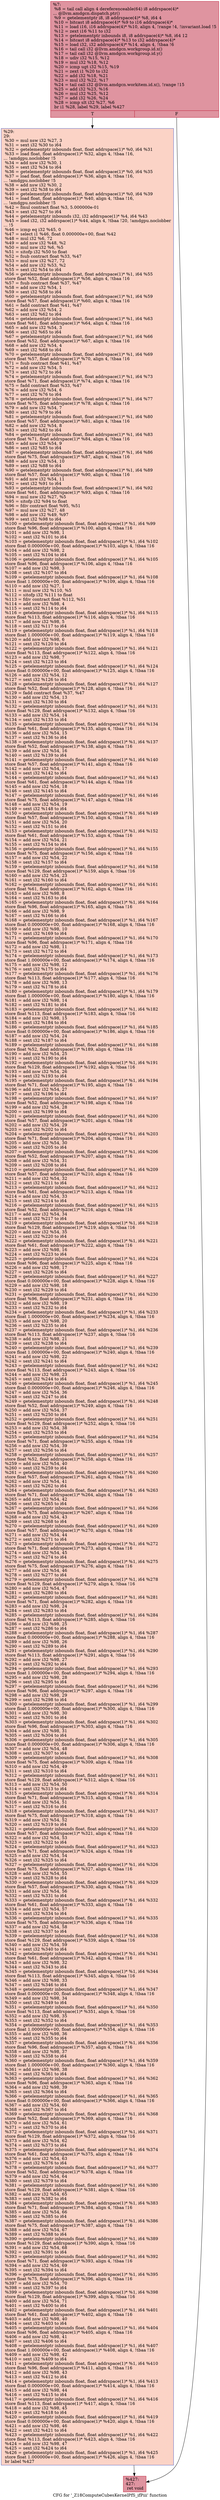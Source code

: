 digraph "CFG for '_Z18ComputeCubesKernelPfS_ifPiii' function" {
	label="CFG for '_Z18ComputeCubesKernelPfS_ifPiii' function";

	Node0x57b44c0 [shape=record,color="#b70d28ff", style=filled, fillcolor="#b70d2870",label="{%7:\l  %8 = tail call align 4 dereferenceable(64) i8 addrspace(4)*\l... @llvm.amdgcn.dispatch.ptr()\l  %9 = getelementptr i8, i8 addrspace(4)* %8, i64 4\l  %10 = bitcast i8 addrspace(4)* %9 to i16 addrspace(4)*\l  %11 = load i16, i16 addrspace(4)* %10, align 4, !range !4, !invariant.load !5\l  %12 = zext i16 %11 to i32\l  %13 = getelementptr inbounds i8, i8 addrspace(4)* %8, i64 12\l  %14 = bitcast i8 addrspace(4)* %13 to i32 addrspace(4)*\l  %15 = load i32, i32 addrspace(4)* %14, align 4, !tbaa !6\l  %16 = tail call i32 @llvm.amdgcn.workgroup.id.x()\l  %17 = tail call i32 @llvm.amdgcn.workgroup.id.y()\l  %18 = udiv i32 %15, %12\l  %19 = mul i32 %18, %12\l  %20 = icmp ugt i32 %15, %19\l  %21 = zext i1 %20 to i32\l  %22 = add i32 %18, %21\l  %23 = mul i32 %22, %17\l  %24 = tail call i32 @llvm.amdgcn.workitem.id.x(), !range !15\l  %25 = add i32 %23, %16\l  %26 = mul i32 %25, %12\l  %27 = add i32 %26, %24\l  %28 = icmp slt i32 %27, %6\l  br i1 %28, label %29, label %427\l|{<s0>T|<s1>F}}"];
	Node0x57b44c0:s0 -> Node0x57b6d30;
	Node0x57b44c0:s1 -> Node0x57b6dc0;
	Node0x57b6d30 [shape=record,color="#3d50c3ff", style=filled, fillcolor="#f59c7d70",label="{%29:\l29:                                               \l  %30 = mul nsw i32 %27, 3\l  %31 = sext i32 %30 to i64\l  %32 = getelementptr inbounds float, float addrspace(1)* %0, i64 %31\l  %33 = load float, float addrspace(1)* %32, align 4, !tbaa !16,\l... !amdgpu.noclobber !5\l  %34 = add nsw i32 %30, 1\l  %35 = sext i32 %34 to i64\l  %36 = getelementptr inbounds float, float addrspace(1)* %0, i64 %35\l  %37 = load float, float addrspace(1)* %36, align 4, !tbaa !16,\l... !amdgpu.noclobber !5\l  %38 = add nsw i32 %30, 2\l  %39 = sext i32 %38 to i64\l  %40 = getelementptr inbounds float, float addrspace(1)* %0, i64 %39\l  %41 = load float, float addrspace(1)* %40, align 4, !tbaa !16,\l... !amdgpu.noclobber !5\l  %42 = fmul contract float %3, 5.000000e-01\l  %43 = sext i32 %27 to i64\l  %44 = getelementptr inbounds i32, i32 addrspace(1)* %4, i64 %43\l  %45 = load i32, i32 addrspace(1)* %44, align 4, !tbaa !20, !amdgpu.noclobber\l... !5\l  %46 = icmp eq i32 %45, 0\l  %47 = select i1 %46, float 0.000000e+00, float %42\l  %48 = mul i32 %6, 72\l  %49 = add nsw i32 %48, %2\l  %50 = mul nsw i32 %6, %5\l  %51 = sitofp i32 %50 to float\l  %52 = fsub contract float %33, %47\l  %53 = mul nsw i32 %27, 72\l  %54 = add nsw i32 %53, %2\l  %55 = sext i32 %54 to i64\l  %56 = getelementptr inbounds float, float addrspace(1)* %1, i64 %55\l  store float %52, float addrspace(1)* %56, align 4, !tbaa !16\l  %57 = fsub contract float %37, %47\l  %58 = add nsw i32 %54, 1\l  %59 = sext i32 %58 to i64\l  %60 = getelementptr inbounds float, float addrspace(1)* %1, i64 %59\l  store float %57, float addrspace(1)* %60, align 4, !tbaa !16\l  %61 = fadd contract float %41, %47\l  %62 = add nsw i32 %54, 2\l  %63 = sext i32 %62 to i64\l  %64 = getelementptr inbounds float, float addrspace(1)* %1, i64 %63\l  store float %61, float addrspace(1)* %64, align 4, !tbaa !16\l  %65 = add nsw i32 %54, 3\l  %66 = sext i32 %65 to i64\l  %67 = getelementptr inbounds float, float addrspace(1)* %1, i64 %66\l  store float %52, float addrspace(1)* %67, align 4, !tbaa !16\l  %68 = add nsw i32 %54, 4\l  %69 = sext i32 %68 to i64\l  %70 = getelementptr inbounds float, float addrspace(1)* %1, i64 %69\l  store float %57, float addrspace(1)* %70, align 4, !tbaa !16\l  %71 = fsub contract float %41, %47\l  %72 = add nsw i32 %54, 5\l  %73 = sext i32 %72 to i64\l  %74 = getelementptr inbounds float, float addrspace(1)* %1, i64 %73\l  store float %71, float addrspace(1)* %74, align 4, !tbaa !16\l  %75 = fadd contract float %33, %47\l  %76 = add nsw i32 %54, 6\l  %77 = sext i32 %76 to i64\l  %78 = getelementptr inbounds float, float addrspace(1)* %1, i64 %77\l  store float %75, float addrspace(1)* %78, align 4, !tbaa !16\l  %79 = add nsw i32 %54, 7\l  %80 = sext i32 %79 to i64\l  %81 = getelementptr inbounds float, float addrspace(1)* %1, i64 %80\l  store float %57, float addrspace(1)* %81, align 4, !tbaa !16\l  %82 = add nsw i32 %54, 8\l  %83 = sext i32 %82 to i64\l  %84 = getelementptr inbounds float, float addrspace(1)* %1, i64 %83\l  store float %71, float addrspace(1)* %84, align 4, !tbaa !16\l  %85 = add nsw i32 %54, 9\l  %86 = sext i32 %85 to i64\l  %87 = getelementptr inbounds float, float addrspace(1)* %1, i64 %86\l  store float %75, float addrspace(1)* %87, align 4, !tbaa !16\l  %88 = add nsw i32 %54, 10\l  %89 = sext i32 %88 to i64\l  %90 = getelementptr inbounds float, float addrspace(1)* %1, i64 %89\l  store float %57, float addrspace(1)* %90, align 4, !tbaa !16\l  %91 = add nsw i32 %54, 11\l  %92 = sext i32 %91 to i64\l  %93 = getelementptr inbounds float, float addrspace(1)* %1, i64 %92\l  store float %61, float addrspace(1)* %93, align 4, !tbaa !16\l  %94 = mul nsw i32 %27, %5\l  %95 = sitofp i32 %94 to float\l  %96 = fdiv contract float %95, %51\l  %97 = mul nsw i32 %27, 48\l  %98 = add nsw i32 %49, %97\l  %99 = sext i32 %98 to i64\l  %100 = getelementptr inbounds float, float addrspace(1)* %1, i64 %99\l  store float %96, float addrspace(1)* %100, align 4, !tbaa !16\l  %101 = add nsw i32 %98, 1\l  %102 = sext i32 %101 to i64\l  %103 = getelementptr inbounds float, float addrspace(1)* %1, i64 %102\l  store float 0.000000e+00, float addrspace(1)* %103, align 4, !tbaa !16\l  %104 = add nsw i32 %98, 2\l  %105 = sext i32 %104 to i64\l  %106 = getelementptr inbounds float, float addrspace(1)* %1, i64 %105\l  store float %96, float addrspace(1)* %106, align 4, !tbaa !16\l  %107 = add nsw i32 %98, 3\l  %108 = sext i32 %107 to i64\l  %109 = getelementptr inbounds float, float addrspace(1)* %1, i64 %108\l  store float 1.000000e+00, float addrspace(1)* %109, align 4, !tbaa !16\l  %110 = add nsw i32 %27, 1\l  %111 = mul nsw i32 %110, %5\l  %112 = sitofp i32 %111 to float\l  %113 = fdiv contract float %112, %51\l  %114 = add nsw i32 %98, 4\l  %115 = sext i32 %114 to i64\l  %116 = getelementptr inbounds float, float addrspace(1)* %1, i64 %115\l  store float %113, float addrspace(1)* %116, align 4, !tbaa !16\l  %117 = add nsw i32 %98, 5\l  %118 = sext i32 %117 to i64\l  %119 = getelementptr inbounds float, float addrspace(1)* %1, i64 %118\l  store float 1.000000e+00, float addrspace(1)* %119, align 4, !tbaa !16\l  %120 = add nsw i32 %98, 6\l  %121 = sext i32 %120 to i64\l  %122 = getelementptr inbounds float, float addrspace(1)* %1, i64 %121\l  store float %113, float addrspace(1)* %122, align 4, !tbaa !16\l  %123 = add nsw i32 %98, 7\l  %124 = sext i32 %123 to i64\l  %125 = getelementptr inbounds float, float addrspace(1)* %1, i64 %124\l  store float 0.000000e+00, float addrspace(1)* %125, align 4, !tbaa !16\l  %126 = add nsw i32 %54, 12\l  %127 = sext i32 %126 to i64\l  %128 = getelementptr inbounds float, float addrspace(1)* %1, i64 %127\l  store float %52, float addrspace(1)* %128, align 4, !tbaa !16\l  %129 = fadd contract float %37, %47\l  %130 = add nsw i32 %54, 13\l  %131 = sext i32 %130 to i64\l  %132 = getelementptr inbounds float, float addrspace(1)* %1, i64 %131\l  store float %129, float addrspace(1)* %132, align 4, !tbaa !16\l  %133 = add nsw i32 %54, 14\l  %134 = sext i32 %133 to i64\l  %135 = getelementptr inbounds float, float addrspace(1)* %1, i64 %134\l  store float %61, float addrspace(1)* %135, align 4, !tbaa !16\l  %136 = add nsw i32 %54, 15\l  %137 = sext i32 %136 to i64\l  %138 = getelementptr inbounds float, float addrspace(1)* %1, i64 %137\l  store float %52, float addrspace(1)* %138, align 4, !tbaa !16\l  %139 = add nsw i32 %54, 16\l  %140 = sext i32 %139 to i64\l  %141 = getelementptr inbounds float, float addrspace(1)* %1, i64 %140\l  store float %57, float addrspace(1)* %141, align 4, !tbaa !16\l  %142 = add nsw i32 %54, 17\l  %143 = sext i32 %142 to i64\l  %144 = getelementptr inbounds float, float addrspace(1)* %1, i64 %143\l  store float %61, float addrspace(1)* %144, align 4, !tbaa !16\l  %145 = add nsw i32 %54, 18\l  %146 = sext i32 %145 to i64\l  %147 = getelementptr inbounds float, float addrspace(1)* %1, i64 %146\l  store float %75, float addrspace(1)* %147, align 4, !tbaa !16\l  %148 = add nsw i32 %54, 19\l  %149 = sext i32 %148 to i64\l  %150 = getelementptr inbounds float, float addrspace(1)* %1, i64 %149\l  store float %57, float addrspace(1)* %150, align 4, !tbaa !16\l  %151 = add nsw i32 %54, 20\l  %152 = sext i32 %151 to i64\l  %153 = getelementptr inbounds float, float addrspace(1)* %1, i64 %152\l  store float %61, float addrspace(1)* %153, align 4, !tbaa !16\l  %154 = add nsw i32 %54, 21\l  %155 = sext i32 %154 to i64\l  %156 = getelementptr inbounds float, float addrspace(1)* %1, i64 %155\l  store float %75, float addrspace(1)* %156, align 4, !tbaa !16\l  %157 = add nsw i32 %54, 22\l  %158 = sext i32 %157 to i64\l  %159 = getelementptr inbounds float, float addrspace(1)* %1, i64 %158\l  store float %129, float addrspace(1)* %159, align 4, !tbaa !16\l  %160 = add nsw i32 %54, 23\l  %161 = sext i32 %160 to i64\l  %162 = getelementptr inbounds float, float addrspace(1)* %1, i64 %161\l  store float %61, float addrspace(1)* %162, align 4, !tbaa !16\l  %163 = add nsw i32 %98, 8\l  %164 = sext i32 %163 to i64\l  %165 = getelementptr inbounds float, float addrspace(1)* %1, i64 %164\l  store float %96, float addrspace(1)* %165, align 4, !tbaa !16\l  %166 = add nsw i32 %98, 9\l  %167 = sext i32 %166 to i64\l  %168 = getelementptr inbounds float, float addrspace(1)* %1, i64 %167\l  store float 0.000000e+00, float addrspace(1)* %168, align 4, !tbaa !16\l  %169 = add nsw i32 %98, 10\l  %170 = sext i32 %169 to i64\l  %171 = getelementptr inbounds float, float addrspace(1)* %1, i64 %170\l  store float %96, float addrspace(1)* %171, align 4, !tbaa !16\l  %172 = add nsw i32 %98, 11\l  %173 = sext i32 %172 to i64\l  %174 = getelementptr inbounds float, float addrspace(1)* %1, i64 %173\l  store float 1.000000e+00, float addrspace(1)* %174, align 4, !tbaa !16\l  %175 = add nsw i32 %98, 12\l  %176 = sext i32 %175 to i64\l  %177 = getelementptr inbounds float, float addrspace(1)* %1, i64 %176\l  store float %113, float addrspace(1)* %177, align 4, !tbaa !16\l  %178 = add nsw i32 %98, 13\l  %179 = sext i32 %178 to i64\l  %180 = getelementptr inbounds float, float addrspace(1)* %1, i64 %179\l  store float 1.000000e+00, float addrspace(1)* %180, align 4, !tbaa !16\l  %181 = add nsw i32 %98, 14\l  %182 = sext i32 %181 to i64\l  %183 = getelementptr inbounds float, float addrspace(1)* %1, i64 %182\l  store float %113, float addrspace(1)* %183, align 4, !tbaa !16\l  %184 = add nsw i32 %98, 15\l  %185 = sext i32 %184 to i64\l  %186 = getelementptr inbounds float, float addrspace(1)* %1, i64 %185\l  store float 0.000000e+00, float addrspace(1)* %186, align 4, !tbaa !16\l  %187 = add nsw i32 %54, 24\l  %188 = sext i32 %187 to i64\l  %189 = getelementptr inbounds float, float addrspace(1)* %1, i64 %188\l  store float %52, float addrspace(1)* %189, align 4, !tbaa !16\l  %190 = add nsw i32 %54, 25\l  %191 = sext i32 %190 to i64\l  %192 = getelementptr inbounds float, float addrspace(1)* %1, i64 %191\l  store float %129, float addrspace(1)* %192, align 4, !tbaa !16\l  %193 = add nsw i32 %54, 26\l  %194 = sext i32 %193 to i64\l  %195 = getelementptr inbounds float, float addrspace(1)* %1, i64 %194\l  store float %71, float addrspace(1)* %195, align 4, !tbaa !16\l  %196 = add nsw i32 %54, 27\l  %197 = sext i32 %196 to i64\l  %198 = getelementptr inbounds float, float addrspace(1)* %1, i64 %197\l  store float %52, float addrspace(1)* %198, align 4, !tbaa !16\l  %199 = add nsw i32 %54, 28\l  %200 = sext i32 %199 to i64\l  %201 = getelementptr inbounds float, float addrspace(1)* %1, i64 %200\l  store float %57, float addrspace(1)* %201, align 4, !tbaa !16\l  %202 = add nsw i32 %54, 29\l  %203 = sext i32 %202 to i64\l  %204 = getelementptr inbounds float, float addrspace(1)* %1, i64 %203\l  store float %71, float addrspace(1)* %204, align 4, !tbaa !16\l  %205 = add nsw i32 %54, 30\l  %206 = sext i32 %205 to i64\l  %207 = getelementptr inbounds float, float addrspace(1)* %1, i64 %206\l  store float %52, float addrspace(1)* %207, align 4, !tbaa !16\l  %208 = add nsw i32 %54, 31\l  %209 = sext i32 %208 to i64\l  %210 = getelementptr inbounds float, float addrspace(1)* %1, i64 %209\l  store float %57, float addrspace(1)* %210, align 4, !tbaa !16\l  %211 = add nsw i32 %54, 32\l  %212 = sext i32 %211 to i64\l  %213 = getelementptr inbounds float, float addrspace(1)* %1, i64 %212\l  store float %61, float addrspace(1)* %213, align 4, !tbaa !16\l  %214 = add nsw i32 %54, 33\l  %215 = sext i32 %214 to i64\l  %216 = getelementptr inbounds float, float addrspace(1)* %1, i64 %215\l  store float %52, float addrspace(1)* %216, align 4, !tbaa !16\l  %217 = add nsw i32 %54, 34\l  %218 = sext i32 %217 to i64\l  %219 = getelementptr inbounds float, float addrspace(1)* %1, i64 %218\l  store float %129, float addrspace(1)* %219, align 4, !tbaa !16\l  %220 = add nsw i32 %54, 35\l  %221 = sext i32 %220 to i64\l  %222 = getelementptr inbounds float, float addrspace(1)* %1, i64 %221\l  store float %61, float addrspace(1)* %222, align 4, !tbaa !16\l  %223 = add nsw i32 %98, 16\l  %224 = sext i32 %223 to i64\l  %225 = getelementptr inbounds float, float addrspace(1)* %1, i64 %224\l  store float %96, float addrspace(1)* %225, align 4, !tbaa !16\l  %226 = add nsw i32 %98, 17\l  %227 = sext i32 %226 to i64\l  %228 = getelementptr inbounds float, float addrspace(1)* %1, i64 %227\l  store float 0.000000e+00, float addrspace(1)* %228, align 4, !tbaa !16\l  %229 = add nsw i32 %98, 18\l  %230 = sext i32 %229 to i64\l  %231 = getelementptr inbounds float, float addrspace(1)* %1, i64 %230\l  store float %96, float addrspace(1)* %231, align 4, !tbaa !16\l  %232 = add nsw i32 %98, 19\l  %233 = sext i32 %232 to i64\l  %234 = getelementptr inbounds float, float addrspace(1)* %1, i64 %233\l  store float 1.000000e+00, float addrspace(1)* %234, align 4, !tbaa !16\l  %235 = add nsw i32 %98, 20\l  %236 = sext i32 %235 to i64\l  %237 = getelementptr inbounds float, float addrspace(1)* %1, i64 %236\l  store float %113, float addrspace(1)* %237, align 4, !tbaa !16\l  %238 = add nsw i32 %98, 21\l  %239 = sext i32 %238 to i64\l  %240 = getelementptr inbounds float, float addrspace(1)* %1, i64 %239\l  store float 1.000000e+00, float addrspace(1)* %240, align 4, !tbaa !16\l  %241 = add nsw i32 %98, 22\l  %242 = sext i32 %241 to i64\l  %243 = getelementptr inbounds float, float addrspace(1)* %1, i64 %242\l  store float %113, float addrspace(1)* %243, align 4, !tbaa !16\l  %244 = add nsw i32 %98, 23\l  %245 = sext i32 %244 to i64\l  %246 = getelementptr inbounds float, float addrspace(1)* %1, i64 %245\l  store float 0.000000e+00, float addrspace(1)* %246, align 4, !tbaa !16\l  %247 = add nsw i32 %54, 36\l  %248 = sext i32 %247 to i64\l  %249 = getelementptr inbounds float, float addrspace(1)* %1, i64 %248\l  store float %52, float addrspace(1)* %249, align 4, !tbaa !16\l  %250 = add nsw i32 %54, 37\l  %251 = sext i32 %250 to i64\l  %252 = getelementptr inbounds float, float addrspace(1)* %1, i64 %251\l  store float %129, float addrspace(1)* %252, align 4, !tbaa !16\l  %253 = add nsw i32 %54, 38\l  %254 = sext i32 %253 to i64\l  %255 = getelementptr inbounds float, float addrspace(1)* %1, i64 %254\l  store float %71, float addrspace(1)* %255, align 4, !tbaa !16\l  %256 = add nsw i32 %54, 39\l  %257 = sext i32 %256 to i64\l  %258 = getelementptr inbounds float, float addrspace(1)* %1, i64 %257\l  store float %52, float addrspace(1)* %258, align 4, !tbaa !16\l  %259 = add nsw i32 %54, 40\l  %260 = sext i32 %259 to i64\l  %261 = getelementptr inbounds float, float addrspace(1)* %1, i64 %260\l  store float %57, float addrspace(1)* %261, align 4, !tbaa !16\l  %262 = add nsw i32 %54, 41\l  %263 = sext i32 %262 to i64\l  %264 = getelementptr inbounds float, float addrspace(1)* %1, i64 %263\l  store float %71, float addrspace(1)* %264, align 4, !tbaa !16\l  %265 = add nsw i32 %54, 42\l  %266 = sext i32 %265 to i64\l  %267 = getelementptr inbounds float, float addrspace(1)* %1, i64 %266\l  store float %75, float addrspace(1)* %267, align 4, !tbaa !16\l  %268 = add nsw i32 %54, 43\l  %269 = sext i32 %268 to i64\l  %270 = getelementptr inbounds float, float addrspace(1)* %1, i64 %269\l  store float %57, float addrspace(1)* %270, align 4, !tbaa !16\l  %271 = add nsw i32 %54, 44\l  %272 = sext i32 %271 to i64\l  %273 = getelementptr inbounds float, float addrspace(1)* %1, i64 %272\l  store float %71, float addrspace(1)* %273, align 4, !tbaa !16\l  %274 = add nsw i32 %54, 45\l  %275 = sext i32 %274 to i64\l  %276 = getelementptr inbounds float, float addrspace(1)* %1, i64 %275\l  store float %75, float addrspace(1)* %276, align 4, !tbaa !16\l  %277 = add nsw i32 %54, 46\l  %278 = sext i32 %277 to i64\l  %279 = getelementptr inbounds float, float addrspace(1)* %1, i64 %278\l  store float %129, float addrspace(1)* %279, align 4, !tbaa !16\l  %280 = add nsw i32 %54, 47\l  %281 = sext i32 %280 to i64\l  %282 = getelementptr inbounds float, float addrspace(1)* %1, i64 %281\l  store float %71, float addrspace(1)* %282, align 4, !tbaa !16\l  %283 = add nsw i32 %98, 24\l  %284 = sext i32 %283 to i64\l  %285 = getelementptr inbounds float, float addrspace(1)* %1, i64 %284\l  store float %113, float addrspace(1)* %285, align 4, !tbaa !16\l  %286 = add nsw i32 %98, 25\l  %287 = sext i32 %286 to i64\l  %288 = getelementptr inbounds float, float addrspace(1)* %1, i64 %287\l  store float 0.000000e+00, float addrspace(1)* %288, align 4, !tbaa !16\l  %289 = add nsw i32 %98, 26\l  %290 = sext i32 %289 to i64\l  %291 = getelementptr inbounds float, float addrspace(1)* %1, i64 %290\l  store float %113, float addrspace(1)* %291, align 4, !tbaa !16\l  %292 = add nsw i32 %98, 27\l  %293 = sext i32 %292 to i64\l  %294 = getelementptr inbounds float, float addrspace(1)* %1, i64 %293\l  store float 1.000000e+00, float addrspace(1)* %294, align 4, !tbaa !16\l  %295 = add nsw i32 %98, 28\l  %296 = sext i32 %295 to i64\l  %297 = getelementptr inbounds float, float addrspace(1)* %1, i64 %296\l  store float %96, float addrspace(1)* %297, align 4, !tbaa !16\l  %298 = add nsw i32 %98, 29\l  %299 = sext i32 %298 to i64\l  %300 = getelementptr inbounds float, float addrspace(1)* %1, i64 %299\l  store float 1.000000e+00, float addrspace(1)* %300, align 4, !tbaa !16\l  %301 = add nsw i32 %98, 30\l  %302 = sext i32 %301 to i64\l  %303 = getelementptr inbounds float, float addrspace(1)* %1, i64 %302\l  store float %96, float addrspace(1)* %303, align 4, !tbaa !16\l  %304 = add nsw i32 %98, 31\l  %305 = sext i32 %304 to i64\l  %306 = getelementptr inbounds float, float addrspace(1)* %1, i64 %305\l  store float 0.000000e+00, float addrspace(1)* %306, align 4, !tbaa !16\l  %307 = add nsw i32 %54, 48\l  %308 = sext i32 %307 to i64\l  %309 = getelementptr inbounds float, float addrspace(1)* %1, i64 %308\l  store float %75, float addrspace(1)* %309, align 4, !tbaa !16\l  %310 = add nsw i32 %54, 49\l  %311 = sext i32 %310 to i64\l  %312 = getelementptr inbounds float, float addrspace(1)* %1, i64 %311\l  store float %129, float addrspace(1)* %312, align 4, !tbaa !16\l  %313 = add nsw i32 %54, 50\l  %314 = sext i32 %313 to i64\l  %315 = getelementptr inbounds float, float addrspace(1)* %1, i64 %314\l  store float %71, float addrspace(1)* %315, align 4, !tbaa !16\l  %316 = add nsw i32 %54, 51\l  %317 = sext i32 %316 to i64\l  %318 = getelementptr inbounds float, float addrspace(1)* %1, i64 %317\l  store float %75, float addrspace(1)* %318, align 4, !tbaa !16\l  %319 = add nsw i32 %54, 52\l  %320 = sext i32 %319 to i64\l  %321 = getelementptr inbounds float, float addrspace(1)* %1, i64 %320\l  store float %57, float addrspace(1)* %321, align 4, !tbaa !16\l  %322 = add nsw i32 %54, 53\l  %323 = sext i32 %322 to i64\l  %324 = getelementptr inbounds float, float addrspace(1)* %1, i64 %323\l  store float %71, float addrspace(1)* %324, align 4, !tbaa !16\l  %325 = add nsw i32 %54, 54\l  %326 = sext i32 %325 to i64\l  %327 = getelementptr inbounds float, float addrspace(1)* %1, i64 %326\l  store float %75, float addrspace(1)* %327, align 4, !tbaa !16\l  %328 = add nsw i32 %54, 55\l  %329 = sext i32 %328 to i64\l  %330 = getelementptr inbounds float, float addrspace(1)* %1, i64 %329\l  store float %57, float addrspace(1)* %330, align 4, !tbaa !16\l  %331 = add nsw i32 %54, 56\l  %332 = sext i32 %331 to i64\l  %333 = getelementptr inbounds float, float addrspace(1)* %1, i64 %332\l  store float %61, float addrspace(1)* %333, align 4, !tbaa !16\l  %334 = add nsw i32 %54, 57\l  %335 = sext i32 %334 to i64\l  %336 = getelementptr inbounds float, float addrspace(1)* %1, i64 %335\l  store float %75, float addrspace(1)* %336, align 4, !tbaa !16\l  %337 = add nsw i32 %54, 58\l  %338 = sext i32 %337 to i64\l  %339 = getelementptr inbounds float, float addrspace(1)* %1, i64 %338\l  store float %129, float addrspace(1)* %339, align 4, !tbaa !16\l  %340 = add nsw i32 %54, 59\l  %341 = sext i32 %340 to i64\l  %342 = getelementptr inbounds float, float addrspace(1)* %1, i64 %341\l  store float %61, float addrspace(1)* %342, align 4, !tbaa !16\l  %343 = add nsw i32 %98, 32\l  %344 = sext i32 %343 to i64\l  %345 = getelementptr inbounds float, float addrspace(1)* %1, i64 %344\l  store float %113, float addrspace(1)* %345, align 4, !tbaa !16\l  %346 = add nsw i32 %98, 33\l  %347 = sext i32 %346 to i64\l  %348 = getelementptr inbounds float, float addrspace(1)* %1, i64 %347\l  store float 0.000000e+00, float addrspace(1)* %348, align 4, !tbaa !16\l  %349 = add nsw i32 %98, 34\l  %350 = sext i32 %349 to i64\l  %351 = getelementptr inbounds float, float addrspace(1)* %1, i64 %350\l  store float %113, float addrspace(1)* %351, align 4, !tbaa !16\l  %352 = add nsw i32 %98, 35\l  %353 = sext i32 %352 to i64\l  %354 = getelementptr inbounds float, float addrspace(1)* %1, i64 %353\l  store float 1.000000e+00, float addrspace(1)* %354, align 4, !tbaa !16\l  %355 = add nsw i32 %98, 36\l  %356 = sext i32 %355 to i64\l  %357 = getelementptr inbounds float, float addrspace(1)* %1, i64 %356\l  store float %96, float addrspace(1)* %357, align 4, !tbaa !16\l  %358 = add nsw i32 %98, 37\l  %359 = sext i32 %358 to i64\l  %360 = getelementptr inbounds float, float addrspace(1)* %1, i64 %359\l  store float 1.000000e+00, float addrspace(1)* %360, align 4, !tbaa !16\l  %361 = add nsw i32 %98, 38\l  %362 = sext i32 %361 to i64\l  %363 = getelementptr inbounds float, float addrspace(1)* %1, i64 %362\l  store float %96, float addrspace(1)* %363, align 4, !tbaa !16\l  %364 = add nsw i32 %98, 39\l  %365 = sext i32 %364 to i64\l  %366 = getelementptr inbounds float, float addrspace(1)* %1, i64 %365\l  store float 0.000000e+00, float addrspace(1)* %366, align 4, !tbaa !16\l  %367 = add nsw i32 %54, 60\l  %368 = sext i32 %367 to i64\l  %369 = getelementptr inbounds float, float addrspace(1)* %1, i64 %368\l  store float %52, float addrspace(1)* %369, align 4, !tbaa !16\l  %370 = add nsw i32 %54, 61\l  %371 = sext i32 %370 to i64\l  %372 = getelementptr inbounds float, float addrspace(1)* %1, i64 %371\l  store float %129, float addrspace(1)* %372, align 4, !tbaa !16\l  %373 = add nsw i32 %54, 62\l  %374 = sext i32 %373 to i64\l  %375 = getelementptr inbounds float, float addrspace(1)* %1, i64 %374\l  store float %61, float addrspace(1)* %375, align 4, !tbaa !16\l  %376 = add nsw i32 %54, 63\l  %377 = sext i32 %376 to i64\l  %378 = getelementptr inbounds float, float addrspace(1)* %1, i64 %377\l  store float %52, float addrspace(1)* %378, align 4, !tbaa !16\l  %379 = add nsw i32 %54, 64\l  %380 = sext i32 %379 to i64\l  %381 = getelementptr inbounds float, float addrspace(1)* %1, i64 %380\l  store float %129, float addrspace(1)* %381, align 4, !tbaa !16\l  %382 = add nsw i32 %54, 65\l  %383 = sext i32 %382 to i64\l  %384 = getelementptr inbounds float, float addrspace(1)* %1, i64 %383\l  store float %71, float addrspace(1)* %384, align 4, !tbaa !16\l  %385 = add nsw i32 %54, 66\l  %386 = sext i32 %385 to i64\l  %387 = getelementptr inbounds float, float addrspace(1)* %1, i64 %386\l  store float %75, float addrspace(1)* %387, align 4, !tbaa !16\l  %388 = add nsw i32 %54, 67\l  %389 = sext i32 %388 to i64\l  %390 = getelementptr inbounds float, float addrspace(1)* %1, i64 %389\l  store float %129, float addrspace(1)* %390, align 4, !tbaa !16\l  %391 = add nsw i32 %54, 68\l  %392 = sext i32 %391 to i64\l  %393 = getelementptr inbounds float, float addrspace(1)* %1, i64 %392\l  store float %71, float addrspace(1)* %393, align 4, !tbaa !16\l  %394 = add nsw i32 %54, 69\l  %395 = sext i32 %394 to i64\l  %396 = getelementptr inbounds float, float addrspace(1)* %1, i64 %395\l  store float %75, float addrspace(1)* %396, align 4, !tbaa !16\l  %397 = add nsw i32 %54, 70\l  %398 = sext i32 %397 to i64\l  %399 = getelementptr inbounds float, float addrspace(1)* %1, i64 %398\l  store float %129, float addrspace(1)* %399, align 4, !tbaa !16\l  %400 = add nsw i32 %54, 71\l  %401 = sext i32 %400 to i64\l  %402 = getelementptr inbounds float, float addrspace(1)* %1, i64 %401\l  store float %61, float addrspace(1)* %402, align 4, !tbaa !16\l  %403 = add nsw i32 %98, 40\l  %404 = sext i32 %403 to i64\l  %405 = getelementptr inbounds float, float addrspace(1)* %1, i64 %404\l  store float %96, float addrspace(1)* %405, align 4, !tbaa !16\l  %406 = add nsw i32 %98, 41\l  %407 = sext i32 %406 to i64\l  %408 = getelementptr inbounds float, float addrspace(1)* %1, i64 %407\l  store float 1.000000e+00, float addrspace(1)* %408, align 4, !tbaa !16\l  %409 = add nsw i32 %98, 42\l  %410 = sext i32 %409 to i64\l  %411 = getelementptr inbounds float, float addrspace(1)* %1, i64 %410\l  store float %96, float addrspace(1)* %411, align 4, !tbaa !16\l  %412 = add nsw i32 %98, 43\l  %413 = sext i32 %412 to i64\l  %414 = getelementptr inbounds float, float addrspace(1)* %1, i64 %413\l  store float 0.000000e+00, float addrspace(1)* %414, align 4, !tbaa !16\l  %415 = add nsw i32 %98, 44\l  %416 = sext i32 %415 to i64\l  %417 = getelementptr inbounds float, float addrspace(1)* %1, i64 %416\l  store float %113, float addrspace(1)* %417, align 4, !tbaa !16\l  %418 = add nsw i32 %98, 45\l  %419 = sext i32 %418 to i64\l  %420 = getelementptr inbounds float, float addrspace(1)* %1, i64 %419\l  store float 0.000000e+00, float addrspace(1)* %420, align 4, !tbaa !16\l  %421 = add nsw i32 %98, 46\l  %422 = sext i32 %421 to i64\l  %423 = getelementptr inbounds float, float addrspace(1)* %1, i64 %422\l  store float %113, float addrspace(1)* %423, align 4, !tbaa !16\l  %424 = add nsw i32 %98, 47\l  %425 = sext i32 %424 to i64\l  %426 = getelementptr inbounds float, float addrspace(1)* %1, i64 %425\l  store float 1.000000e+00, float addrspace(1)* %426, align 4, !tbaa !16\l  br label %427\l}"];
	Node0x57b6d30 -> Node0x57b6dc0;
	Node0x57b6dc0 [shape=record,color="#b70d28ff", style=filled, fillcolor="#b70d2870",label="{%427:\l427:                                              \l  ret void\l}"];
}
